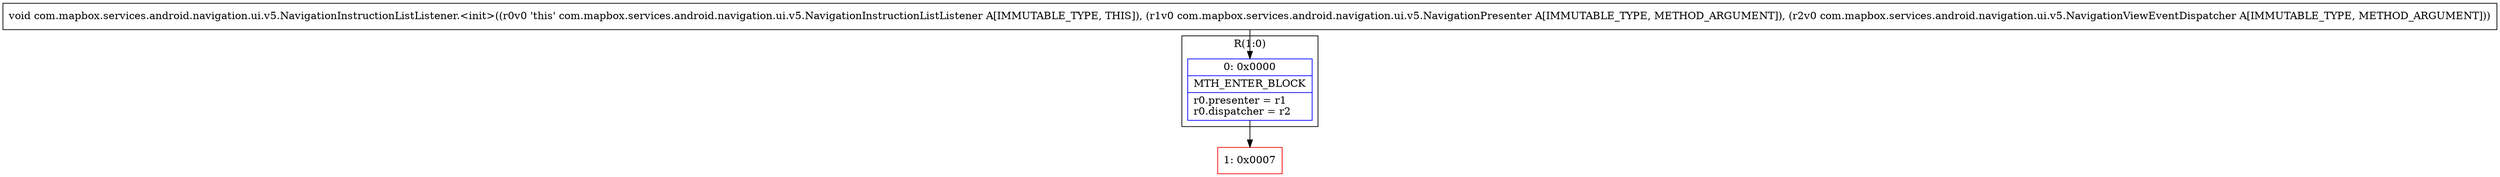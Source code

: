 digraph "CFG forcom.mapbox.services.android.navigation.ui.v5.NavigationInstructionListListener.\<init\>(Lcom\/mapbox\/services\/android\/navigation\/ui\/v5\/NavigationPresenter;Lcom\/mapbox\/services\/android\/navigation\/ui\/v5\/NavigationViewEventDispatcher;)V" {
subgraph cluster_Region_1496319955 {
label = "R(1:0)";
node [shape=record,color=blue];
Node_0 [shape=record,label="{0\:\ 0x0000|MTH_ENTER_BLOCK\l|r0.presenter = r1\lr0.dispatcher = r2\l}"];
}
Node_1 [shape=record,color=red,label="{1\:\ 0x0007}"];
MethodNode[shape=record,label="{void com.mapbox.services.android.navigation.ui.v5.NavigationInstructionListListener.\<init\>((r0v0 'this' com.mapbox.services.android.navigation.ui.v5.NavigationInstructionListListener A[IMMUTABLE_TYPE, THIS]), (r1v0 com.mapbox.services.android.navigation.ui.v5.NavigationPresenter A[IMMUTABLE_TYPE, METHOD_ARGUMENT]), (r2v0 com.mapbox.services.android.navigation.ui.v5.NavigationViewEventDispatcher A[IMMUTABLE_TYPE, METHOD_ARGUMENT])) }"];
MethodNode -> Node_0;
Node_0 -> Node_1;
}

